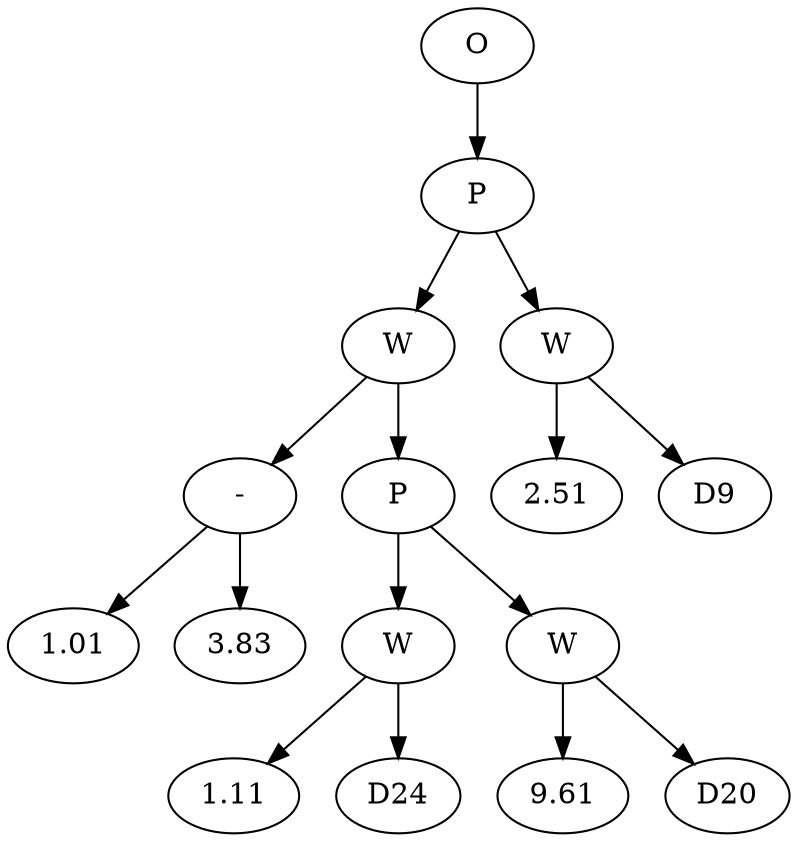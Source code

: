 // Tree
digraph {
	1058719 [label=O]
	1058720 [label=P]
	1058719 -> 1058720
	1058721 [label=W]
	1058720 -> 1058721
	1058722 [label="-"]
	1058721 -> 1058722
	1058723 [label=1.01]
	1058722 -> 1058723
	1058724 [label=3.83]
	1058722 -> 1058724
	1058725 [label=P]
	1058721 -> 1058725
	1058726 [label=W]
	1058725 -> 1058726
	1058727 [label=1.11]
	1058726 -> 1058727
	1058728 [label=D24]
	1058726 -> 1058728
	1058729 [label=W]
	1058725 -> 1058729
	1058730 [label=9.61]
	1058729 -> 1058730
	1058731 [label=D20]
	1058729 -> 1058731
	1058732 [label=W]
	1058720 -> 1058732
	1058733 [label=2.51]
	1058732 -> 1058733
	1058734 [label=D9]
	1058732 -> 1058734
}
